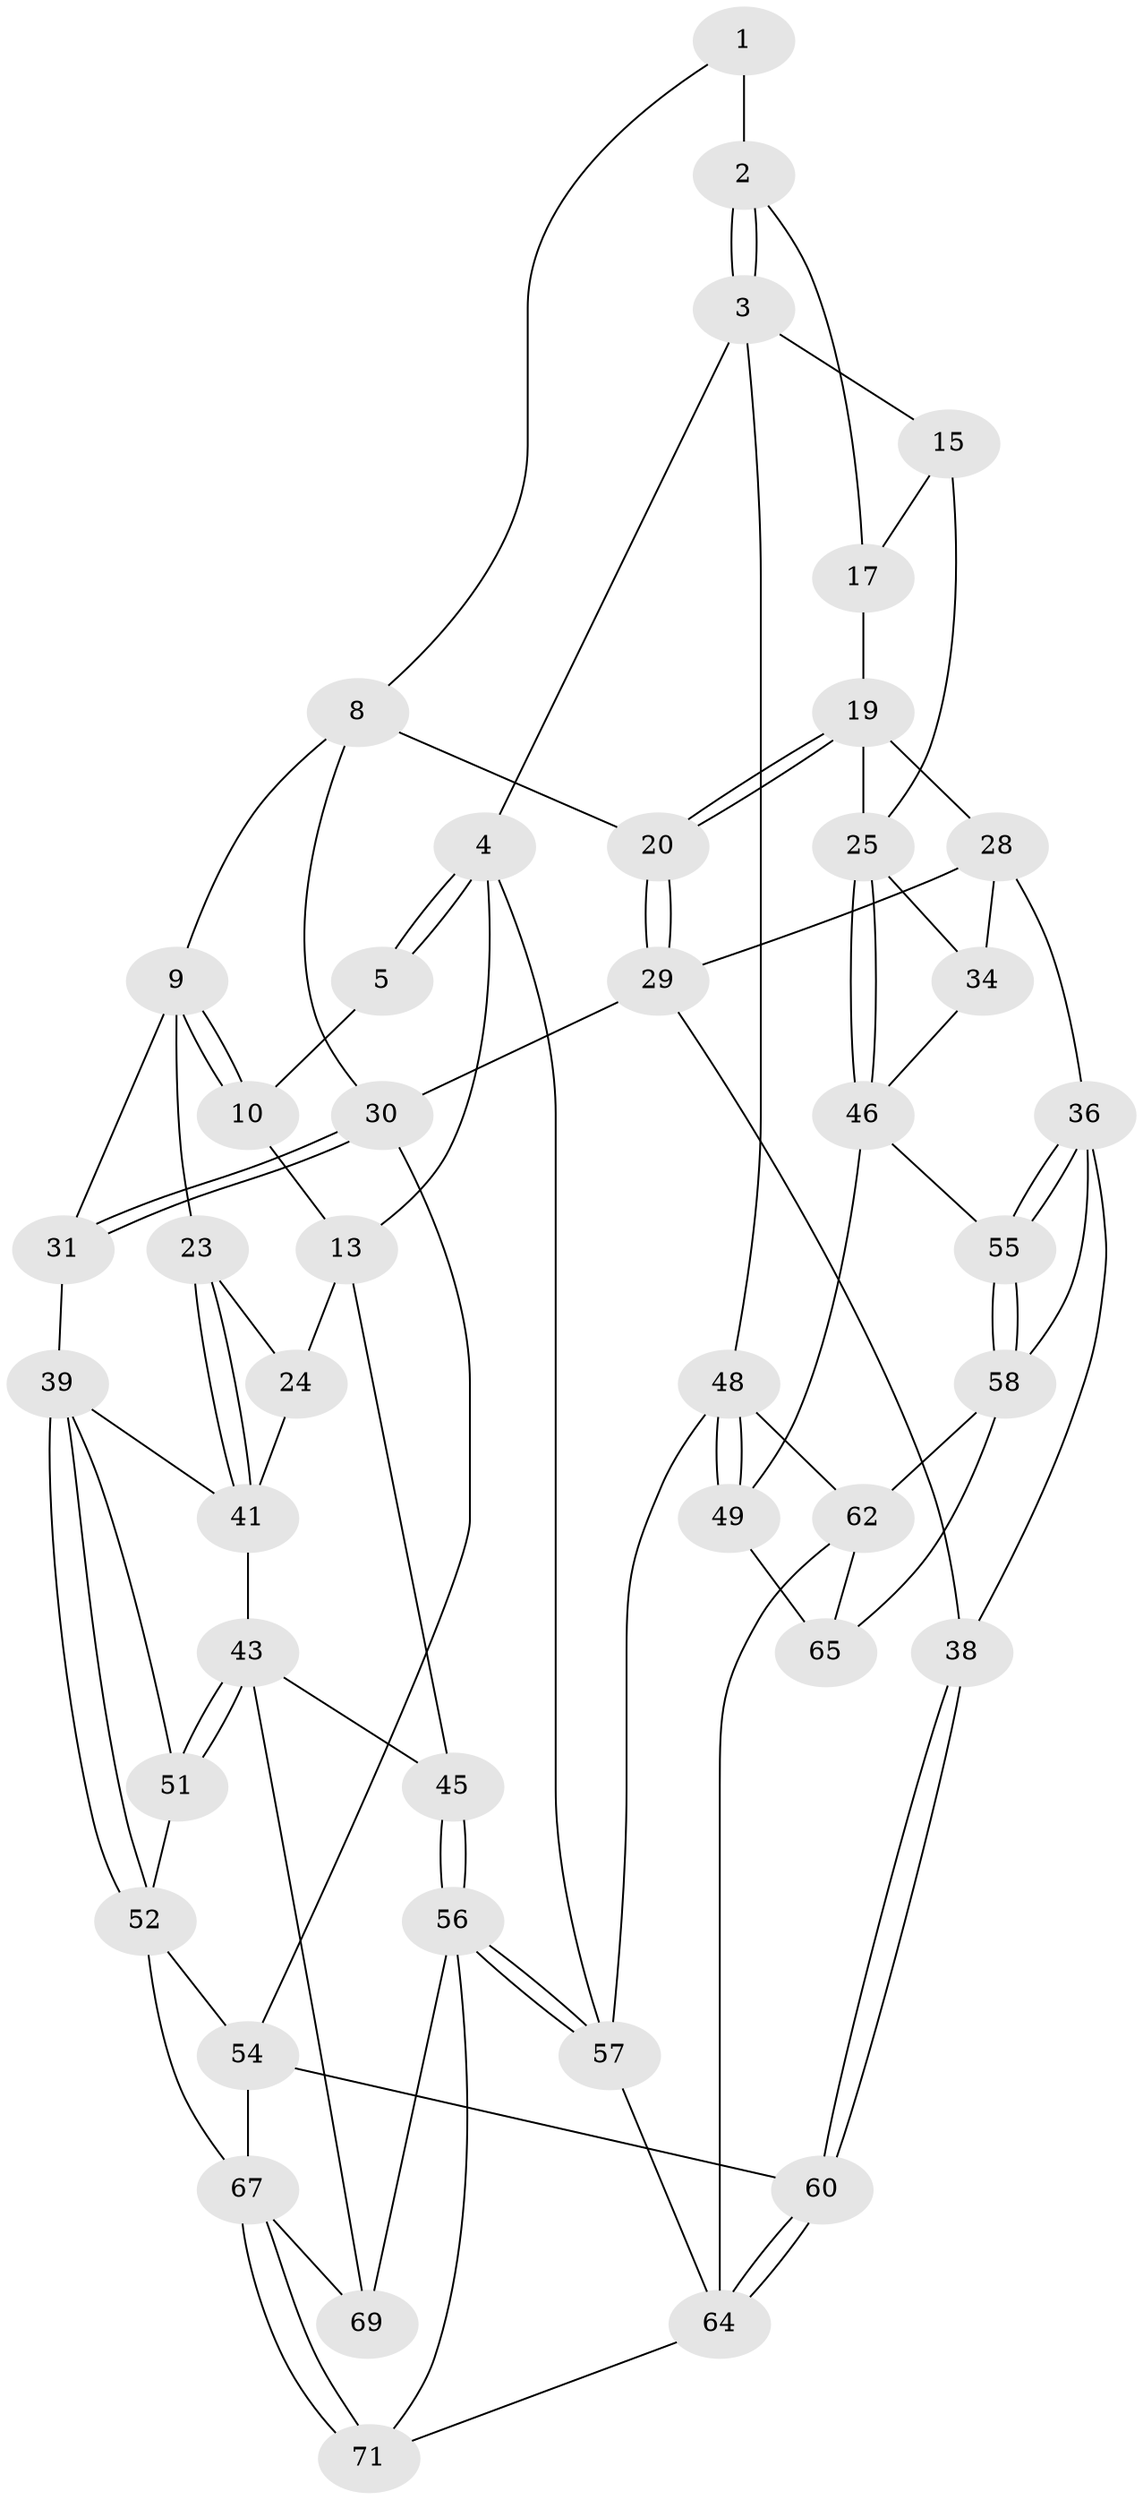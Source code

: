 // original degree distribution, {3: 0.05405405405405406, 5: 0.5405405405405406, 4: 0.1891891891891892, 6: 0.21621621621621623}
// Generated by graph-tools (version 1.1) at 2025/42/03/06/25 10:42:30]
// undirected, 44 vertices, 95 edges
graph export_dot {
graph [start="1"]
  node [color=gray90,style=filled];
  1 [pos="+0.2994612821178809+0",super="+7"];
  2 [pos="+0.6180470574239495+0",super="+11"];
  3 [pos="+1+0"];
  4 [pos="+0+0"];
  5 [pos="+0+0",super="+6"];
  8 [pos="+0.47558737339205487+0.21171225133121566",super="+21"];
  9 [pos="+0.4246394840298218+0.2163300356665786",super="+22"];
  10 [pos="+0.3583078091820191+0.15550780573298723",super="+12"];
  13 [pos="+0.11764374174244563+0.2793941086465253",super="+14"];
  15 [pos="+0.9633090153967893+0.0183555644796562",super="+16"];
  17 [pos="+0.668519543440849+0.13721694842371815",super="+18"];
  19 [pos="+0.7579773678344366+0.25950014492312506",super="+27"];
  20 [pos="+0.5015440780490631+0.2457401189466168"];
  23 [pos="+0.17821853055491657+0.31549411824950785"];
  24 [pos="+0.14424557246350794+0.30694325101242875"];
  25 [pos="+1+0.1424787260760848",super="+26"];
  28 [pos="+0.7161833256746407+0.3412772413973535",super="+35"];
  29 [pos="+0.5748125104105675+0.3358437492785359",super="+32"];
  30 [pos="+0.4473296332680601+0.4956724767287858",super="+33"];
  31 [pos="+0.3389177335013547+0.3484308546329984"];
  34 [pos="+0.8950067793701394+0.39152684980868685"];
  36 [pos="+0.7588551772231519+0.49338483125276983",super="+37"];
  38 [pos="+0.6089145262376693+0.5391527276837905"];
  39 [pos="+0.28581086111050974+0.47015715242621775",super="+40"];
  41 [pos="+0.23796135264372306+0.46583204734526745",super="+42"];
  43 [pos="+0.03781687603660516+0.6202431135180763",super="+44"];
  45 [pos="+0+0.6781886106327342"];
  46 [pos="+1+0.6070746832619272",super="+47"];
  48 [pos="+1+1",super="+73"];
  49 [pos="+1+0.9291523999365161",super="+50"];
  51 [pos="+0.19899568572359247+0.6402724883290265"];
  52 [pos="+0.3904477330837383+0.617956126933216",super="+53"];
  54 [pos="+0.3957077376650233+0.6178769310207602",super="+61"];
  55 [pos="+0.8109703300357866+0.5597310756382133"];
  56 [pos="+0+0.952448893425083",super="+70"];
  57 [pos="+0+1",super="+74"];
  58 [pos="+0.8121134362918204+0.562311007691817",super="+59"];
  60 [pos="+0.5950626758451687+0.7798396355969037"];
  62 [pos="+0.7347416553408876+0.8293239430018596",super="+63"];
  64 [pos="+0.5987302259277136+0.7832626096199309",super="+72"];
  65 [pos="+0.9207032051209438+0.6267859306811877",super="+66"];
  67 [pos="+0.3603558215779674+0.9414445152285483",super="+68"];
  69 [pos="+0.21592322400141292+0.8159553725828514"];
  71 [pos="+0.36493516504863915+0.9799191054661546"];
  1 -- 2 [weight=2];
  1 -- 8;
  2 -- 3;
  2 -- 3;
  2 -- 17;
  3 -- 4;
  3 -- 48;
  3 -- 15;
  4 -- 5;
  4 -- 5;
  4 -- 57;
  4 -- 13;
  5 -- 10 [weight=2];
  8 -- 9;
  8 -- 20;
  8 -- 30;
  9 -- 10;
  9 -- 10;
  9 -- 23;
  9 -- 31;
  10 -- 13;
  13 -- 24;
  13 -- 45;
  15 -- 25;
  15 -- 17;
  17 -- 19;
  19 -- 20;
  19 -- 20;
  19 -- 28;
  19 -- 25;
  20 -- 29;
  20 -- 29;
  23 -- 24;
  23 -- 41;
  23 -- 41;
  24 -- 41;
  25 -- 46;
  25 -- 46;
  25 -- 34;
  28 -- 29;
  28 -- 34;
  28 -- 36;
  29 -- 38;
  29 -- 30;
  30 -- 31;
  30 -- 31;
  30 -- 54;
  31 -- 39;
  34 -- 46;
  36 -- 55;
  36 -- 55;
  36 -- 38;
  36 -- 58;
  38 -- 60;
  38 -- 60;
  39 -- 52;
  39 -- 52;
  39 -- 41;
  39 -- 51;
  41 -- 43;
  43 -- 51;
  43 -- 51;
  43 -- 45;
  43 -- 69;
  45 -- 56;
  45 -- 56;
  46 -- 55;
  46 -- 49;
  48 -- 49;
  48 -- 49;
  48 -- 57 [weight=2];
  48 -- 62;
  49 -- 65 [weight=2];
  51 -- 52;
  52 -- 54;
  52 -- 67;
  54 -- 67;
  54 -- 60;
  55 -- 58;
  55 -- 58;
  56 -- 57;
  56 -- 57;
  56 -- 69;
  56 -- 71;
  57 -- 64;
  58 -- 65;
  58 -- 62;
  60 -- 64;
  60 -- 64;
  62 -- 64;
  62 -- 65;
  64 -- 71;
  67 -- 71;
  67 -- 71;
  67 -- 69;
}

